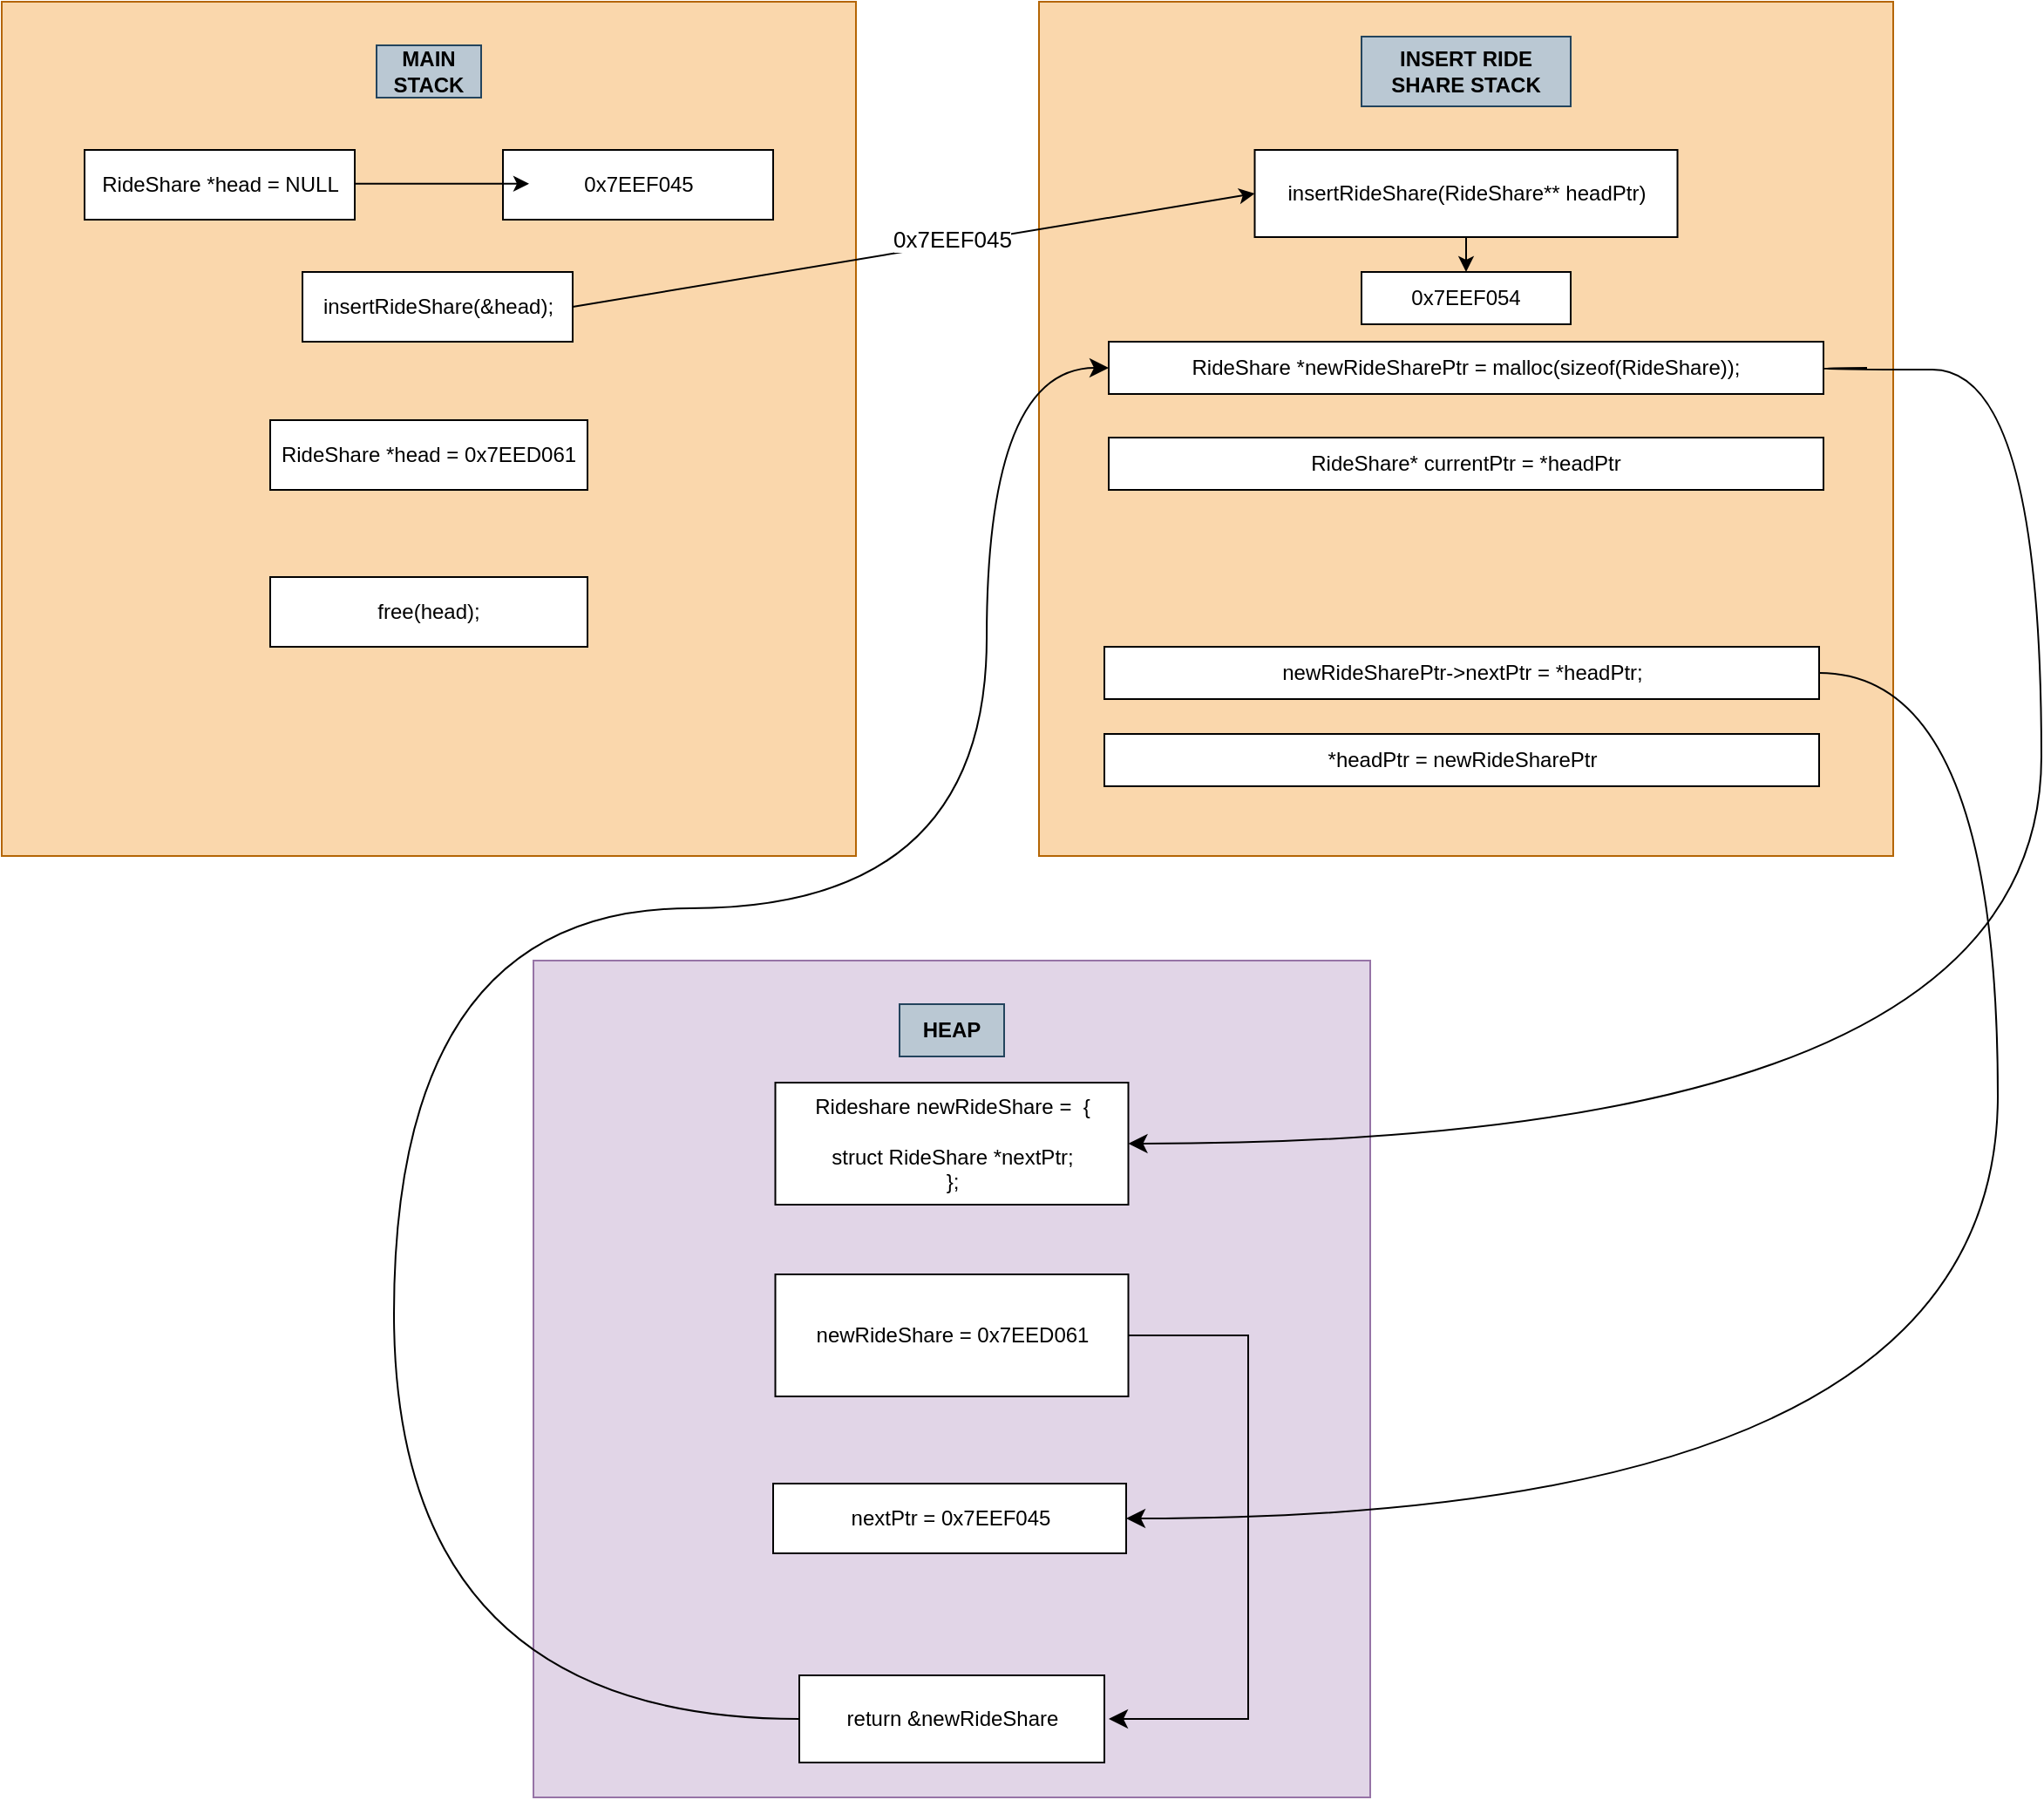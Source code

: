 <mxfile version="24.3.1" type="github" pages="2">
  <diagram name="Page-1" id="FroGnHOa9ntfNl5yrNbP">
    <mxGraphModel dx="1572" dy="673" grid="1" gridSize="10" guides="1" tooltips="1" connect="1" arrows="1" fold="1" page="1" pageScale="1" pageWidth="850" pageHeight="1100" math="0" shadow="0">
      <root>
        <mxCell id="0" />
        <mxCell id="1" parent="0" />
        <mxCell id="H_20zZlquwgilv0S4cVw-3" value="" style="whiteSpace=wrap;html=1;aspect=fixed;fillColor=#fad7ac;strokeColor=#b46504;" parent="1" vertex="1">
          <mxGeometry x="305" width="490" height="490" as="geometry" />
        </mxCell>
        <mxCell id="H_20zZlquwgilv0S4cVw-4" value="&lt;b&gt;MAIN STACK&lt;/b&gt;" style="text;html=1;align=center;verticalAlign=middle;whiteSpace=wrap;rounded=0;fillColor=#bac8d3;strokeColor=#23445d;" parent="1" vertex="1">
          <mxGeometry x="520" y="25" width="60" height="30" as="geometry" />
        </mxCell>
        <mxCell id="s7YxVungP2fpLHbj8Vtj-1" value="RideShare *head = NULL" style="rounded=0;whiteSpace=wrap;html=1;" parent="1" vertex="1">
          <mxGeometry x="352.5" y="85" width="155" height="40" as="geometry" />
        </mxCell>
        <mxCell id="s7YxVungP2fpLHbj8Vtj-2" value="insertRideShare(&amp;amp;head);" style="rounded=0;whiteSpace=wrap;html=1;" parent="1" vertex="1">
          <mxGeometry x="477.5" y="155" width="155" height="40" as="geometry" />
        </mxCell>
        <mxCell id="s7YxVungP2fpLHbj8Vtj-3" value="" style="whiteSpace=wrap;html=1;aspect=fixed;fillColor=#fad7ac;strokeColor=#b46504;" parent="1" vertex="1">
          <mxGeometry x="900" width="490" height="490" as="geometry" />
        </mxCell>
        <mxCell id="s7YxVungP2fpLHbj8Vtj-4" value="&lt;b&gt;INSERT RIDE SHARE STACK&lt;br&gt;&lt;/b&gt;" style="text;html=1;align=center;verticalAlign=middle;whiteSpace=wrap;rounded=0;fillColor=#bac8d3;strokeColor=#23445d;" parent="1" vertex="1">
          <mxGeometry x="1085" y="20" width="120" height="40" as="geometry" />
        </mxCell>
        <mxCell id="9rHwSf6MdKlfwykT_TFH-1" value="0x7EEF045" style="rounded=0;whiteSpace=wrap;html=1;" parent="1" vertex="1">
          <mxGeometry x="592.5" y="85" width="155" height="40" as="geometry" />
        </mxCell>
        <mxCell id="9rHwSf6MdKlfwykT_TFH-2" value="" style="endArrow=classic;html=1;rounded=0;" parent="1" edge="1">
          <mxGeometry relative="1" as="geometry">
            <mxPoint x="507.5" y="104.41" as="sourcePoint" />
            <mxPoint x="607.5" y="104.41" as="targetPoint" />
          </mxGeometry>
        </mxCell>
        <mxCell id="9rHwSf6MdKlfwykT_TFH-4" value="" style="endArrow=classic;html=1;rounded=0;exitX=1;exitY=0.5;exitDx=0;exitDy=0;entryX=0;entryY=0.5;entryDx=0;entryDy=0;" parent="1" edge="1" target="9rHwSf6MdKlfwykT_TFH-9" source="s7YxVungP2fpLHbj8Vtj-2">
          <mxGeometry relative="1" as="geometry">
            <mxPoint x="442.5" y="175" as="sourcePoint" />
            <mxPoint x="787.5" y="233.82" as="targetPoint" />
          </mxGeometry>
        </mxCell>
        <mxCell id="9rHwSf6MdKlfwykT_TFH-5" value="0x7EEF045" style="edgeLabel;resizable=0;html=1;;align=center;verticalAlign=middle;spacing=2;fontSize=13;" parent="9rHwSf6MdKlfwykT_TFH-4" connectable="0" vertex="1">
          <mxGeometry relative="1" as="geometry">
            <mxPoint x="21" y="-7" as="offset" />
          </mxGeometry>
        </mxCell>
        <mxCell id="9rHwSf6MdKlfwykT_TFH-9" value="insertRideShare(RideShare** headPtr)" style="rounded=0;whiteSpace=wrap;html=1;" parent="1" vertex="1">
          <mxGeometry x="1023.75" y="85" width="242.5" height="50" as="geometry" />
        </mxCell>
        <mxCell id="xYxj79S9pgORMnlAGYJZ-4" value="" style="endArrow=classic;html=1;rounded=0;exitX=0.5;exitY=1;exitDx=0;exitDy=0;" edge="1" parent="1" source="9rHwSf6MdKlfwykT_TFH-9" target="xYxj79S9pgORMnlAGYJZ-5">
          <mxGeometry width="50" height="50" relative="1" as="geometry">
            <mxPoint x="980" y="350" as="sourcePoint" />
            <mxPoint x="1030" y="300" as="targetPoint" />
          </mxGeometry>
        </mxCell>
        <mxCell id="xYxj79S9pgORMnlAGYJZ-5" value="0x7EEF054" style="rounded=0;whiteSpace=wrap;html=1;" vertex="1" parent="1">
          <mxGeometry x="1085" y="155" width="120" height="30" as="geometry" />
        </mxCell>
        <mxCell id="xYxj79S9pgORMnlAGYJZ-6" value="RideShare* currentPtr = *headPtr" style="rounded=0;whiteSpace=wrap;html=1;" vertex="1" parent="1">
          <mxGeometry x="940" y="250" width="410" height="30" as="geometry" />
        </mxCell>
        <mxCell id="EGVVTHV1Z94VJ7e5ZW9c-1" value="" style="whiteSpace=wrap;html=1;aspect=fixed;fillColor=#e1d5e7;strokeColor=#9673a6;" vertex="1" parent="1">
          <mxGeometry x="610" y="550" width="480" height="480" as="geometry" />
        </mxCell>
        <mxCell id="EGVVTHV1Z94VJ7e5ZW9c-2" value="&lt;b&gt;HEAP&lt;/b&gt;" style="text;html=1;align=center;verticalAlign=middle;whiteSpace=wrap;rounded=0;fillColor=#bac8d3;strokeColor=#23445d;" vertex="1" parent="1">
          <mxGeometry x="820" y="575" width="60" height="30" as="geometry" />
        </mxCell>
        <mxCell id="EGVVTHV1Z94VJ7e5ZW9c-3" value="RideShare *newRideSharePtr = malloc(sizeof(RideShare));" style="rounded=0;whiteSpace=wrap;html=1;" vertex="1" parent="1">
          <mxGeometry x="940" y="195" width="410" height="30" as="geometry" />
        </mxCell>
        <mxCell id="EGVVTHV1Z94VJ7e5ZW9c-6" value="" style="edgeStyle=orthogonalEdgeStyle;endArrow=classic;html=1;rounded=0;endSize=8;startSize=8;elbow=vertical;curved=1;entryX=1;entryY=0.5;entryDx=0;entryDy=0;" edge="1" parent="1" target="EGVVTHV1Z94VJ7e5ZW9c-7">
          <mxGeometry width="50" height="50" relative="1" as="geometry">
            <mxPoint x="1375" y="210" as="sourcePoint" />
            <mxPoint x="960" y="655" as="targetPoint" />
            <Array as="points">
              <mxPoint x="1350" y="210" />
              <mxPoint x="1350" y="211" />
              <mxPoint x="1475" y="211" />
              <mxPoint x="1475" y="655" />
            </Array>
          </mxGeometry>
        </mxCell>
        <mxCell id="EGVVTHV1Z94VJ7e5ZW9c-7" value="&lt;div&gt;Rideshare newRideShare =&amp;nbsp; {&lt;/div&gt;&lt;div&gt;&lt;br&gt;&lt;/div&gt;&lt;div&gt;struct RideShare *nextPtr;&lt;br&gt;&lt;/div&gt;&lt;div&gt;};&lt;/div&gt;" style="rounded=0;whiteSpace=wrap;html=1;" vertex="1" parent="1">
          <mxGeometry x="748.75" y="620" width="202.5" height="70" as="geometry" />
        </mxCell>
        <mxCell id="EGVVTHV1Z94VJ7e5ZW9c-9" value="return &amp;amp;newRideShare" style="rounded=0;whiteSpace=wrap;html=1;" vertex="1" parent="1">
          <mxGeometry x="762.5" y="960" width="175" height="50" as="geometry" />
        </mxCell>
        <mxCell id="EGVVTHV1Z94VJ7e5ZW9c-13" value="" style="edgeStyle=orthogonalEdgeStyle;endArrow=classic;html=1;curved=1;rounded=0;endSize=8;startSize=8;entryX=0;entryY=0.5;entryDx=0;entryDy=0;" edge="1" parent="1" source="EGVVTHV1Z94VJ7e5ZW9c-9" target="EGVVTHV1Z94VJ7e5ZW9c-3">
          <mxGeometry width="50" height="50" relative="1" as="geometry">
            <mxPoint x="640" y="730" as="sourcePoint" />
            <mxPoint x="690" y="680" as="targetPoint" />
            <Array as="points">
              <mxPoint x="530" y="985" />
              <mxPoint x="530" y="520" />
              <mxPoint x="870" y="520" />
              <mxPoint x="870" y="210" />
            </Array>
          </mxGeometry>
        </mxCell>
        <mxCell id="EGVVTHV1Z94VJ7e5ZW9c-16" value="newRideSharePtr-&amp;gt;nextPtr = *headPtr;" style="rounded=0;whiteSpace=wrap;html=1;" vertex="1" parent="1">
          <mxGeometry x="937.5" y="370" width="410" height="30" as="geometry" />
        </mxCell>
        <mxCell id="EGVVTHV1Z94VJ7e5ZW9c-17" value="" style="edgeStyle=orthogonalEdgeStyle;endArrow=classic;html=1;rounded=0;endSize=8;startSize=8;exitX=1;exitY=0.5;exitDx=0;exitDy=0;curved=1;entryX=1;entryY=0.5;entryDx=0;entryDy=0;" edge="1" parent="1" source="EGVVTHV1Z94VJ7e5ZW9c-16" target="EGVVTHV1Z94VJ7e5ZW9c-18">
          <mxGeometry width="50" height="50" relative="1" as="geometry">
            <mxPoint x="860" y="430" as="sourcePoint" />
            <mxPoint x="1440" y="750" as="targetPoint" />
            <Array as="points">
              <mxPoint x="1450" y="385" />
              <mxPoint x="1450" y="870" />
            </Array>
          </mxGeometry>
        </mxCell>
        <mxCell id="EGVVTHV1Z94VJ7e5ZW9c-18" value="nextPtr = 0x7EEF045" style="rounded=0;whiteSpace=wrap;html=1;" vertex="1" parent="1">
          <mxGeometry x="747.5" y="850" width="202.5" height="40" as="geometry" />
        </mxCell>
        <mxCell id="EGVVTHV1Z94VJ7e5ZW9c-19" value="newRideShare = 0x7EED061" style="rounded=0;whiteSpace=wrap;html=1;" vertex="1" parent="1">
          <mxGeometry x="748.75" y="730" width="202.5" height="70" as="geometry" />
        </mxCell>
        <mxCell id="EGVVTHV1Z94VJ7e5ZW9c-21" value="" style="edgeStyle=segmentEdgeStyle;endArrow=classic;html=1;curved=0;rounded=0;endSize=8;startSize=8;exitX=1;exitY=0.5;exitDx=0;exitDy=0;" edge="1" parent="1" source="EGVVTHV1Z94VJ7e5ZW9c-19">
          <mxGeometry width="50" height="50" relative="1" as="geometry">
            <mxPoint x="650" y="770" as="sourcePoint" />
            <mxPoint x="940" y="985" as="targetPoint" />
            <Array as="points">
              <mxPoint x="1020" y="765" />
              <mxPoint x="1020" y="985" />
            </Array>
          </mxGeometry>
        </mxCell>
        <mxCell id="EGVVTHV1Z94VJ7e5ZW9c-22" value="*headPtr = newRideSharePtr" style="rounded=0;whiteSpace=wrap;html=1;" vertex="1" parent="1">
          <mxGeometry x="937.5" y="420" width="410" height="30" as="geometry" />
        </mxCell>
        <mxCell id="EGVVTHV1Z94VJ7e5ZW9c-23" value="RideShare *head = 0x7EED061" style="rounded=0;whiteSpace=wrap;html=1;" vertex="1" parent="1">
          <mxGeometry x="459" y="240" width="182" height="40" as="geometry" />
        </mxCell>
        <mxCell id="EGVVTHV1Z94VJ7e5ZW9c-24" value="free(head);" style="rounded=0;whiteSpace=wrap;html=1;" vertex="1" parent="1">
          <mxGeometry x="459" y="330" width="182" height="40" as="geometry" />
        </mxCell>
      </root>
    </mxGraphModel>
  </diagram>
  <diagram id="3gSZskNXbTsgWCmT-nFv" name="Page-2">
    <mxGraphModel grid="1" page="1" gridSize="10" guides="1" tooltips="1" connect="1" arrows="1" fold="1" pageScale="1" pageWidth="850" pageHeight="1100" math="0" shadow="0">
      <root>
        <mxCell id="0" />
        <mxCell id="1" parent="0" />
      </root>
    </mxGraphModel>
  </diagram>
</mxfile>
